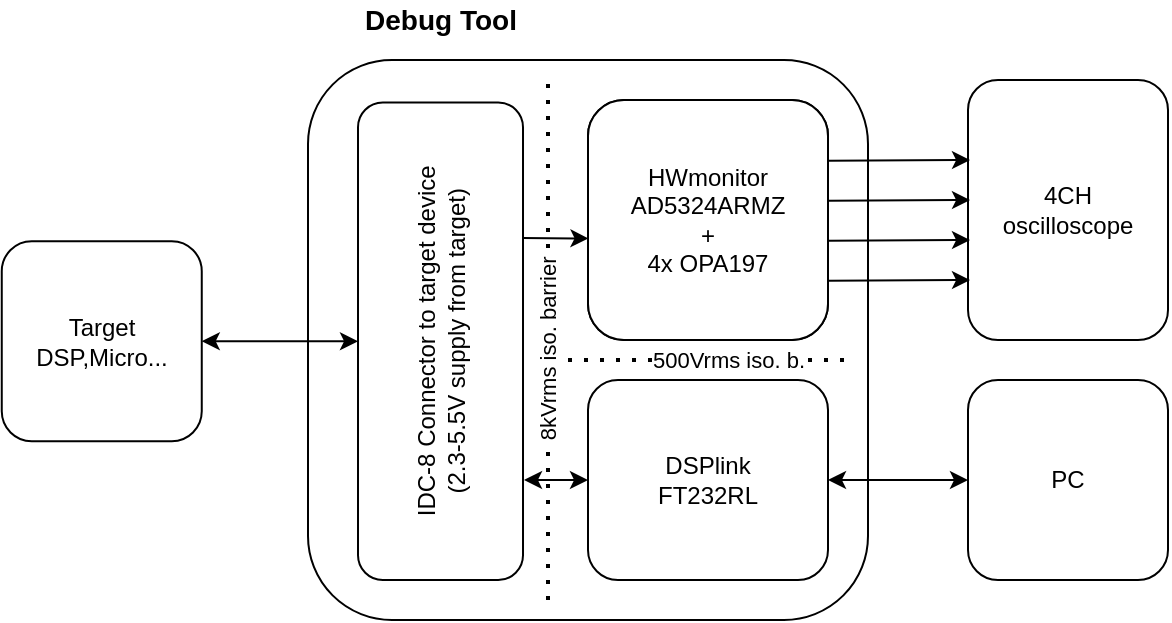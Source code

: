 <mxfile version="14.1.8" type="device"><diagram id="pGly6meuq-t6YG9g456z" name="Page-1"><mxGraphModel dx="687" dy="394" grid="1" gridSize="10" guides="1" tooltips="1" connect="1" arrows="1" fold="1" page="1" pageScale="1" pageWidth="850" pageHeight="1100" math="0" shadow="0"><root><mxCell id="0"/><mxCell id="1" parent="0"/><mxCell id="BFMe6aISZbY41jyJJ1Ja-1" value="" style="rounded=1;whiteSpace=wrap;html=1;" vertex="1" parent="1"><mxGeometry x="180" y="50" width="280" height="280" as="geometry"/></mxCell><mxCell id="BFMe6aISZbY41jyJJ1Ja-2" value="HWmonitor&lt;br&gt;AD5324ARMZ&lt;br&gt;+&lt;br&gt;4x OPA197" style="rounded=1;whiteSpace=wrap;html=1;" vertex="1" parent="1"><mxGeometry x="320" y="70" width="120" height="120" as="geometry"/></mxCell><mxCell id="BFMe6aISZbY41jyJJ1Ja-3" value="DSPlink&lt;br&gt;FT232RL" style="rounded=1;whiteSpace=wrap;html=1;" vertex="1" parent="1"><mxGeometry x="320" y="210" width="120" height="100" as="geometry"/></mxCell><mxCell id="BFMe6aISZbY41jyJJ1Ja-4" value="IDC-8 Connector to target device&lt;br&gt;(2.3-5.5V supply from target)" style="rounded=1;whiteSpace=wrap;html=1;rotation=-90;" vertex="1" parent="1"><mxGeometry x="126.88" y="149.38" width="238.75" height="82.5" as="geometry"/></mxCell><mxCell id="BFMe6aISZbY41jyJJ1Ja-8" value="" style="endArrow=classic;html=1;entryX=0.002;entryY=0.577;entryDx=0;entryDy=0;entryPerimeter=0;" edge="1" parent="1" target="BFMe6aISZbY41jyJJ1Ja-2"><mxGeometry width="50" height="50" relative="1" as="geometry"><mxPoint x="287" y="139" as="sourcePoint"/><mxPoint x="420" y="160" as="targetPoint"/></mxGeometry></mxCell><mxCell id="BFMe6aISZbY41jyJJ1Ja-9" value="" style="endArrow=classic;startArrow=classic;html=1;entryX=0;entryY=0.5;entryDx=0;entryDy=0;" edge="1" parent="1" target="BFMe6aISZbY41jyJJ1Ja-3"><mxGeometry width="50" height="50" relative="1" as="geometry"><mxPoint x="288" y="260" as="sourcePoint"/><mxPoint x="420" y="160" as="targetPoint"/></mxGeometry></mxCell><mxCell id="BFMe6aISZbY41jyJJ1Ja-11" value="4CH &lt;br&gt;oscilloscope" style="rounded=1;whiteSpace=wrap;html=1;" vertex="1" parent="1"><mxGeometry x="510" y="60" width="100" height="130" as="geometry"/></mxCell><mxCell id="BFMe6aISZbY41jyJJ1Ja-12" value="PC" style="rounded=1;whiteSpace=wrap;html=1;" vertex="1" parent="1"><mxGeometry x="510" y="210" width="100" height="100" as="geometry"/></mxCell><mxCell id="BFMe6aISZbY41jyJJ1Ja-13" value="" style="endArrow=classic;html=1;exitX=0.99;exitY=0.58;exitDx=0;exitDy=0;exitPerimeter=0;" edge="1" parent="1"><mxGeometry width="50" height="50" relative="1" as="geometry"><mxPoint x="440" y="160.4" as="sourcePoint"/><mxPoint x="511" y="160" as="targetPoint"/></mxGeometry></mxCell><mxCell id="BFMe6aISZbY41jyJJ1Ja-14" value="" style="endArrow=classic;html=1;exitX=0.99;exitY=0.58;exitDx=0;exitDy=0;exitPerimeter=0;" edge="1" parent="1"><mxGeometry width="50" height="50" relative="1" as="geometry"><mxPoint x="440" y="120.4" as="sourcePoint"/><mxPoint x="511" y="120" as="targetPoint"/></mxGeometry></mxCell><mxCell id="BFMe6aISZbY41jyJJ1Ja-15" value="" style="endArrow=classic;html=1;exitX=0.99;exitY=0.58;exitDx=0;exitDy=0;exitPerimeter=0;" edge="1" parent="1"><mxGeometry width="50" height="50" relative="1" as="geometry"><mxPoint x="440" y="100.4" as="sourcePoint"/><mxPoint x="511" y="100" as="targetPoint"/></mxGeometry></mxCell><mxCell id="BFMe6aISZbY41jyJJ1Ja-16" value="" style="endArrow=classic;html=1;exitX=0.99;exitY=0.58;exitDx=0;exitDy=0;exitPerimeter=0;" edge="1" parent="1"><mxGeometry width="50" height="50" relative="1" as="geometry"><mxPoint x="440" y="140.4" as="sourcePoint"/><mxPoint x="511" y="140" as="targetPoint"/></mxGeometry></mxCell><mxCell id="BFMe6aISZbY41jyJJ1Ja-17" value="" style="endArrow=classic;startArrow=classic;html=1;entryX=0;entryY=0.5;entryDx=0;entryDy=0;exitX=1;exitY=0.5;exitDx=0;exitDy=0;" edge="1" parent="1" source="BFMe6aISZbY41jyJJ1Ja-3" target="BFMe6aISZbY41jyJJ1Ja-12"><mxGeometry width="50" height="50" relative="1" as="geometry"><mxPoint x="450" y="260" as="sourcePoint"/><mxPoint x="360" y="266.6" as="targetPoint"/></mxGeometry></mxCell><mxCell id="BFMe6aISZbY41jyJJ1Ja-18" value="" style="endArrow=none;dashed=1;html=1;dashPattern=1 3;strokeWidth=2;" edge="1" parent="1"><mxGeometry width="50" height="50" relative="1" as="geometry"><mxPoint x="300" y="320" as="sourcePoint"/><mxPoint x="300" y="60" as="targetPoint"/></mxGeometry></mxCell><mxCell id="BFMe6aISZbY41jyJJ1Ja-19" value="&amp;nbsp;8kVrms iso. barrier&amp;nbsp;" style="edgeLabel;html=1;align=center;verticalAlign=middle;resizable=0;points=[];rotation=-90;" vertex="1" connectable="0" parent="BFMe6aISZbY41jyJJ1Ja-18"><mxGeometry x="-0.801" y="2" relative="1" as="geometry"><mxPoint x="2" y="-99.29" as="offset"/></mxGeometry></mxCell><mxCell id="BFMe6aISZbY41jyJJ1Ja-24" value="Target&lt;br&gt;DSP,Micro..." style="rounded=1;whiteSpace=wrap;html=1;" vertex="1" parent="1"><mxGeometry x="26.88" y="140.63" width="100" height="100" as="geometry"/></mxCell><mxCell id="BFMe6aISZbY41jyJJ1Ja-25" value="" style="endArrow=classic;startArrow=classic;html=1;exitX=1;exitY=0.5;exitDx=0;exitDy=0;entryX=0.5;entryY=0;entryDx=0;entryDy=0;" edge="1" parent="1" source="BFMe6aISZbY41jyJJ1Ja-24" target="BFMe6aISZbY41jyJJ1Ja-4"><mxGeometry width="50" height="50" relative="1" as="geometry"><mxPoint x="240" y="250" as="sourcePoint"/><mxPoint x="290" y="200" as="targetPoint"/></mxGeometry></mxCell><mxCell id="BFMe6aISZbY41jyJJ1Ja-26" value="" style="endArrow=none;dashed=1;html=1;dashPattern=1 3;strokeWidth=2;" edge="1" parent="1"><mxGeometry width="50" height="50" relative="1" as="geometry"><mxPoint x="310" y="200" as="sourcePoint"/><mxPoint x="450" y="200" as="targetPoint"/></mxGeometry></mxCell><mxCell id="BFMe6aISZbY41jyJJ1Ja-27" value="500Vrms iso. b." style="edgeLabel;html=1;align=center;verticalAlign=middle;resizable=0;points=[];" vertex="1" connectable="0" parent="BFMe6aISZbY41jyJJ1Ja-26"><mxGeometry x="0.207" relative="1" as="geometry"><mxPoint x="-4.44" as="offset"/></mxGeometry></mxCell><mxCell id="BFMe6aISZbY41jyJJ1Ja-28" value="&lt;font style=&quot;font-size: 14px&quot;&gt;&lt;b&gt;Debug Tool&lt;/b&gt;&lt;/font&gt;" style="text;html=1;align=center;verticalAlign=middle;resizable=0;points=[];autosize=1;" vertex="1" parent="1"><mxGeometry x="201.25" y="20" width="90" height="20" as="geometry"/></mxCell><mxCell id="BFMe6aISZbY41jyJJ1Ja-29" value="HWmonitor&lt;br&gt;AD5324ARMZ&lt;br&gt;+&lt;br&gt;4x OPA197" style="rounded=1;whiteSpace=wrap;html=1;" vertex="1" parent="1"><mxGeometry x="320" y="70" width="120" height="120" as="geometry"/></mxCell></root></mxGraphModel></diagram></mxfile>